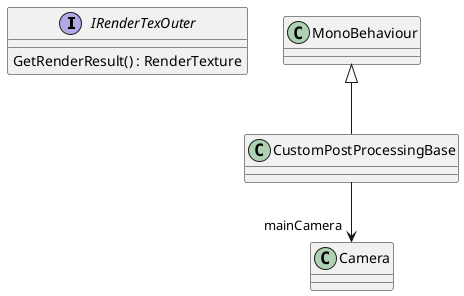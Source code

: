 @startuml
interface IRenderTexOuter {
    GetRenderResult() : RenderTexture
}
class CustomPostProcessingBase {
}
MonoBehaviour <|-- CustomPostProcessingBase
CustomPostProcessingBase --> "mainCamera" Camera
@enduml
